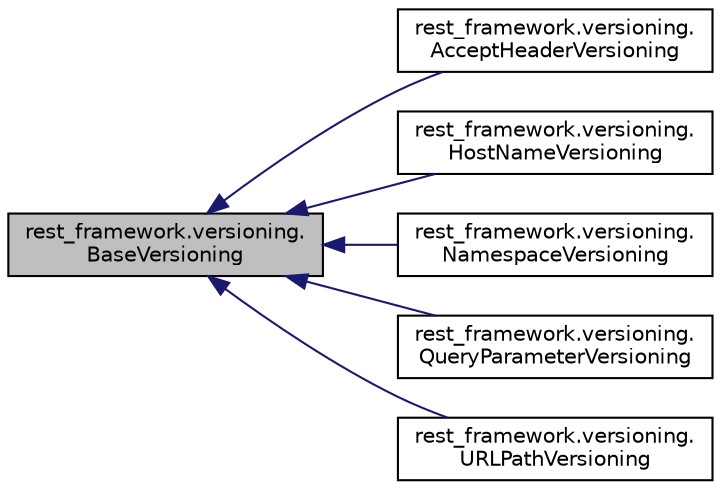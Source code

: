 digraph "rest_framework.versioning.BaseVersioning"
{
 // LATEX_PDF_SIZE
  edge [fontname="Helvetica",fontsize="10",labelfontname="Helvetica",labelfontsize="10"];
  node [fontname="Helvetica",fontsize="10",shape=record];
  rankdir="LR";
  Node1 [label="rest_framework.versioning.\lBaseVersioning",height=0.2,width=0.4,color="black", fillcolor="grey75", style="filled", fontcolor="black",tooltip=" "];
  Node1 -> Node2 [dir="back",color="midnightblue",fontsize="10",style="solid",fontname="Helvetica"];
  Node2 [label="rest_framework.versioning.\lAcceptHeaderVersioning",height=0.2,width=0.4,color="black", fillcolor="white", style="filled",URL="$classrest__framework_1_1versioning_1_1_accept_header_versioning.html",tooltip=" "];
  Node1 -> Node3 [dir="back",color="midnightblue",fontsize="10",style="solid",fontname="Helvetica"];
  Node3 [label="rest_framework.versioning.\lHostNameVersioning",height=0.2,width=0.4,color="black", fillcolor="white", style="filled",URL="$classrest__framework_1_1versioning_1_1_host_name_versioning.html",tooltip=" "];
  Node1 -> Node4 [dir="back",color="midnightblue",fontsize="10",style="solid",fontname="Helvetica"];
  Node4 [label="rest_framework.versioning.\lNamespaceVersioning",height=0.2,width=0.4,color="black", fillcolor="white", style="filled",URL="$classrest__framework_1_1versioning_1_1_namespace_versioning.html",tooltip=" "];
  Node1 -> Node5 [dir="back",color="midnightblue",fontsize="10",style="solid",fontname="Helvetica"];
  Node5 [label="rest_framework.versioning.\lQueryParameterVersioning",height=0.2,width=0.4,color="black", fillcolor="white", style="filled",URL="$classrest__framework_1_1versioning_1_1_query_parameter_versioning.html",tooltip=" "];
  Node1 -> Node6 [dir="back",color="midnightblue",fontsize="10",style="solid",fontname="Helvetica"];
  Node6 [label="rest_framework.versioning.\lURLPathVersioning",height=0.2,width=0.4,color="black", fillcolor="white", style="filled",URL="$classrest__framework_1_1versioning_1_1_u_r_l_path_versioning.html",tooltip=" "];
}
